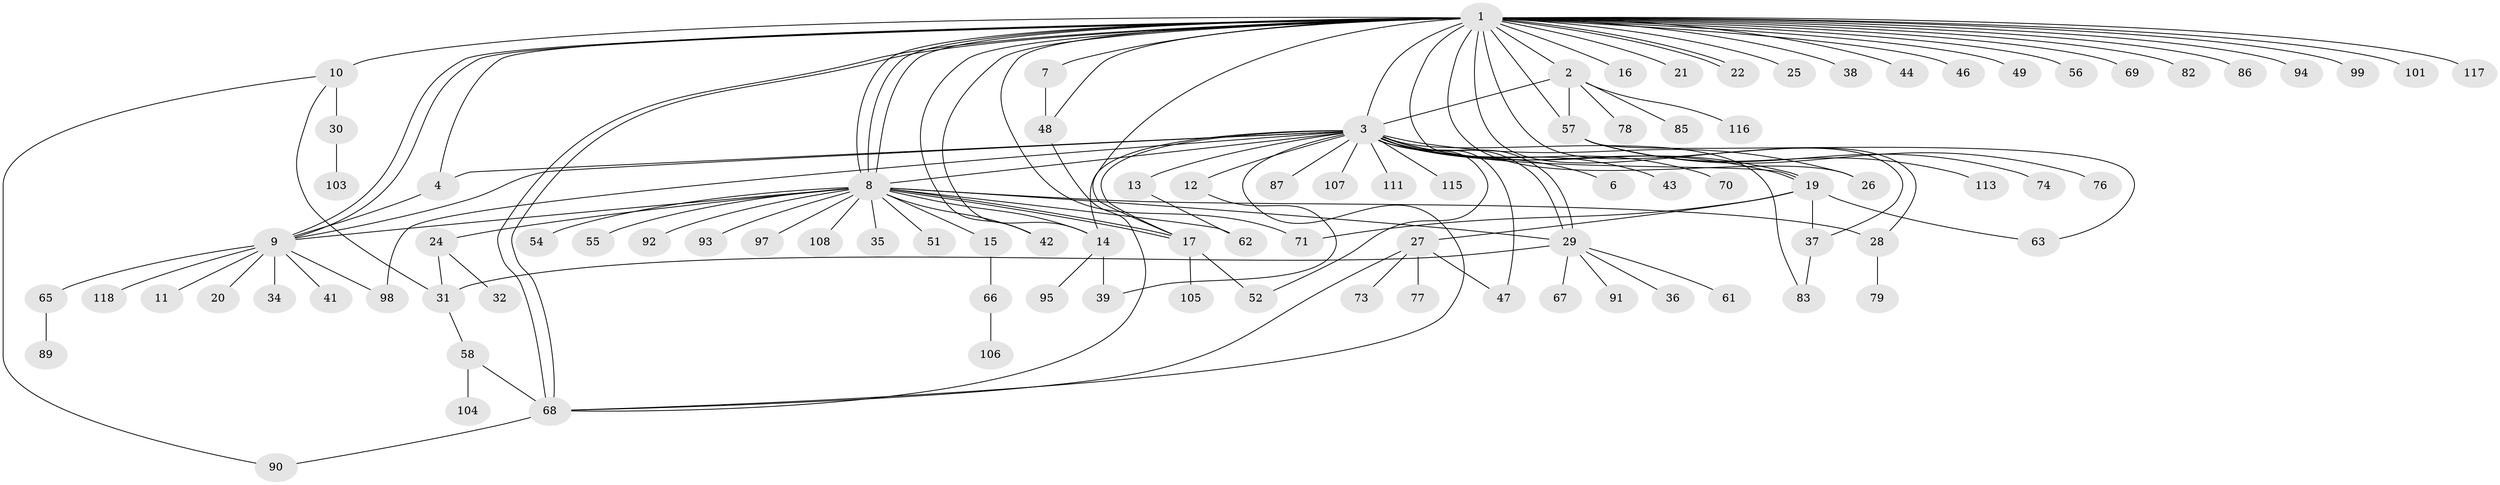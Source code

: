 // original degree distribution, {41: 0.00847457627118644, 6: 0.01694915254237288, 27: 0.00847457627118644, 3: 0.11016949152542373, 1: 0.5508474576271186, 2: 0.2033898305084746, 22: 0.00847457627118644, 11: 0.00847457627118644, 4: 0.0423728813559322, 5: 0.00847457627118644, 8: 0.01694915254237288, 7: 0.01694915254237288}
// Generated by graph-tools (version 1.1) at 2025/11/02/27/25 16:11:09]
// undirected, 94 vertices, 134 edges
graph export_dot {
graph [start="1"]
  node [color=gray90,style=filled];
  1 [super="+18"];
  2 [super="+23"];
  3 [super="+5"];
  4;
  6;
  7;
  8 [super="+53"];
  9 [super="+64"];
  10 [super="+45"];
  11;
  12;
  13;
  14 [super="+33"];
  15;
  16;
  17 [super="+96"];
  19 [super="+59"];
  20;
  21;
  22;
  24;
  25;
  26;
  27 [super="+72"];
  28 [super="+50"];
  29 [super="+80"];
  30;
  31 [super="+40"];
  32;
  34;
  35;
  36;
  37 [super="+75"];
  38;
  39 [super="+114"];
  41 [super="+112"];
  42 [super="+88"];
  43;
  44;
  46;
  47 [super="+60"];
  48 [super="+81"];
  49;
  51;
  52;
  54;
  55;
  56;
  57 [super="+100"];
  58;
  61;
  62;
  63 [super="+110"];
  65 [super="+102"];
  66;
  67;
  68 [super="+109"];
  69;
  70;
  71;
  73;
  74;
  76;
  77;
  78;
  79 [super="+84"];
  82;
  83;
  85;
  86;
  87;
  89;
  90;
  91;
  92;
  93;
  94;
  95;
  97;
  98;
  99;
  101;
  103;
  104;
  105;
  106;
  107;
  108;
  111;
  113;
  115;
  116;
  117;
  118;
  1 -- 2;
  1 -- 3;
  1 -- 4;
  1 -- 7;
  1 -- 8;
  1 -- 8;
  1 -- 8;
  1 -- 9;
  1 -- 9;
  1 -- 10 [weight=2];
  1 -- 14;
  1 -- 16;
  1 -- 19;
  1 -- 21;
  1 -- 22;
  1 -- 22;
  1 -- 25;
  1 -- 26;
  1 -- 28;
  1 -- 37;
  1 -- 38;
  1 -- 44;
  1 -- 46;
  1 -- 48;
  1 -- 49;
  1 -- 56;
  1 -- 57;
  1 -- 68;
  1 -- 68;
  1 -- 69;
  1 -- 71;
  1 -- 82;
  1 -- 86;
  1 -- 94;
  1 -- 99;
  1 -- 101;
  1 -- 117;
  1 -- 17;
  1 -- 42;
  2 -- 3;
  2 -- 57;
  2 -- 85;
  2 -- 116;
  2 -- 78;
  3 -- 4;
  3 -- 6;
  3 -- 8;
  3 -- 9;
  3 -- 12;
  3 -- 13;
  3 -- 14;
  3 -- 19;
  3 -- 19;
  3 -- 26;
  3 -- 29;
  3 -- 29;
  3 -- 43;
  3 -- 47;
  3 -- 52;
  3 -- 70;
  3 -- 83;
  3 -- 87;
  3 -- 98;
  3 -- 107;
  3 -- 111;
  3 -- 115;
  3 -- 68;
  3 -- 17;
  4 -- 9;
  7 -- 48;
  8 -- 9;
  8 -- 14;
  8 -- 15;
  8 -- 17;
  8 -- 17;
  8 -- 24;
  8 -- 35;
  8 -- 42;
  8 -- 51;
  8 -- 54;
  8 -- 55;
  8 -- 62;
  8 -- 92;
  8 -- 93;
  8 -- 108;
  8 -- 97;
  8 -- 29;
  8 -- 28;
  9 -- 11;
  9 -- 20;
  9 -- 34;
  9 -- 41;
  9 -- 65;
  9 -- 118;
  9 -- 98;
  10 -- 30;
  10 -- 31;
  10 -- 90;
  12 -- 39;
  13 -- 62;
  14 -- 95;
  14 -- 39;
  15 -- 66;
  17 -- 52;
  17 -- 105;
  19 -- 27;
  19 -- 37;
  19 -- 63;
  19 -- 71;
  24 -- 32;
  24 -- 31;
  27 -- 47;
  27 -- 68;
  27 -- 73;
  27 -- 77;
  28 -- 79;
  29 -- 31;
  29 -- 36;
  29 -- 61;
  29 -- 67;
  29 -- 91;
  30 -- 103;
  31 -- 58;
  37 -- 83;
  48 -- 68;
  57 -- 63;
  57 -- 74;
  57 -- 76;
  57 -- 113;
  58 -- 68;
  58 -- 104;
  65 -- 89;
  66 -- 106;
  68 -- 90;
}
